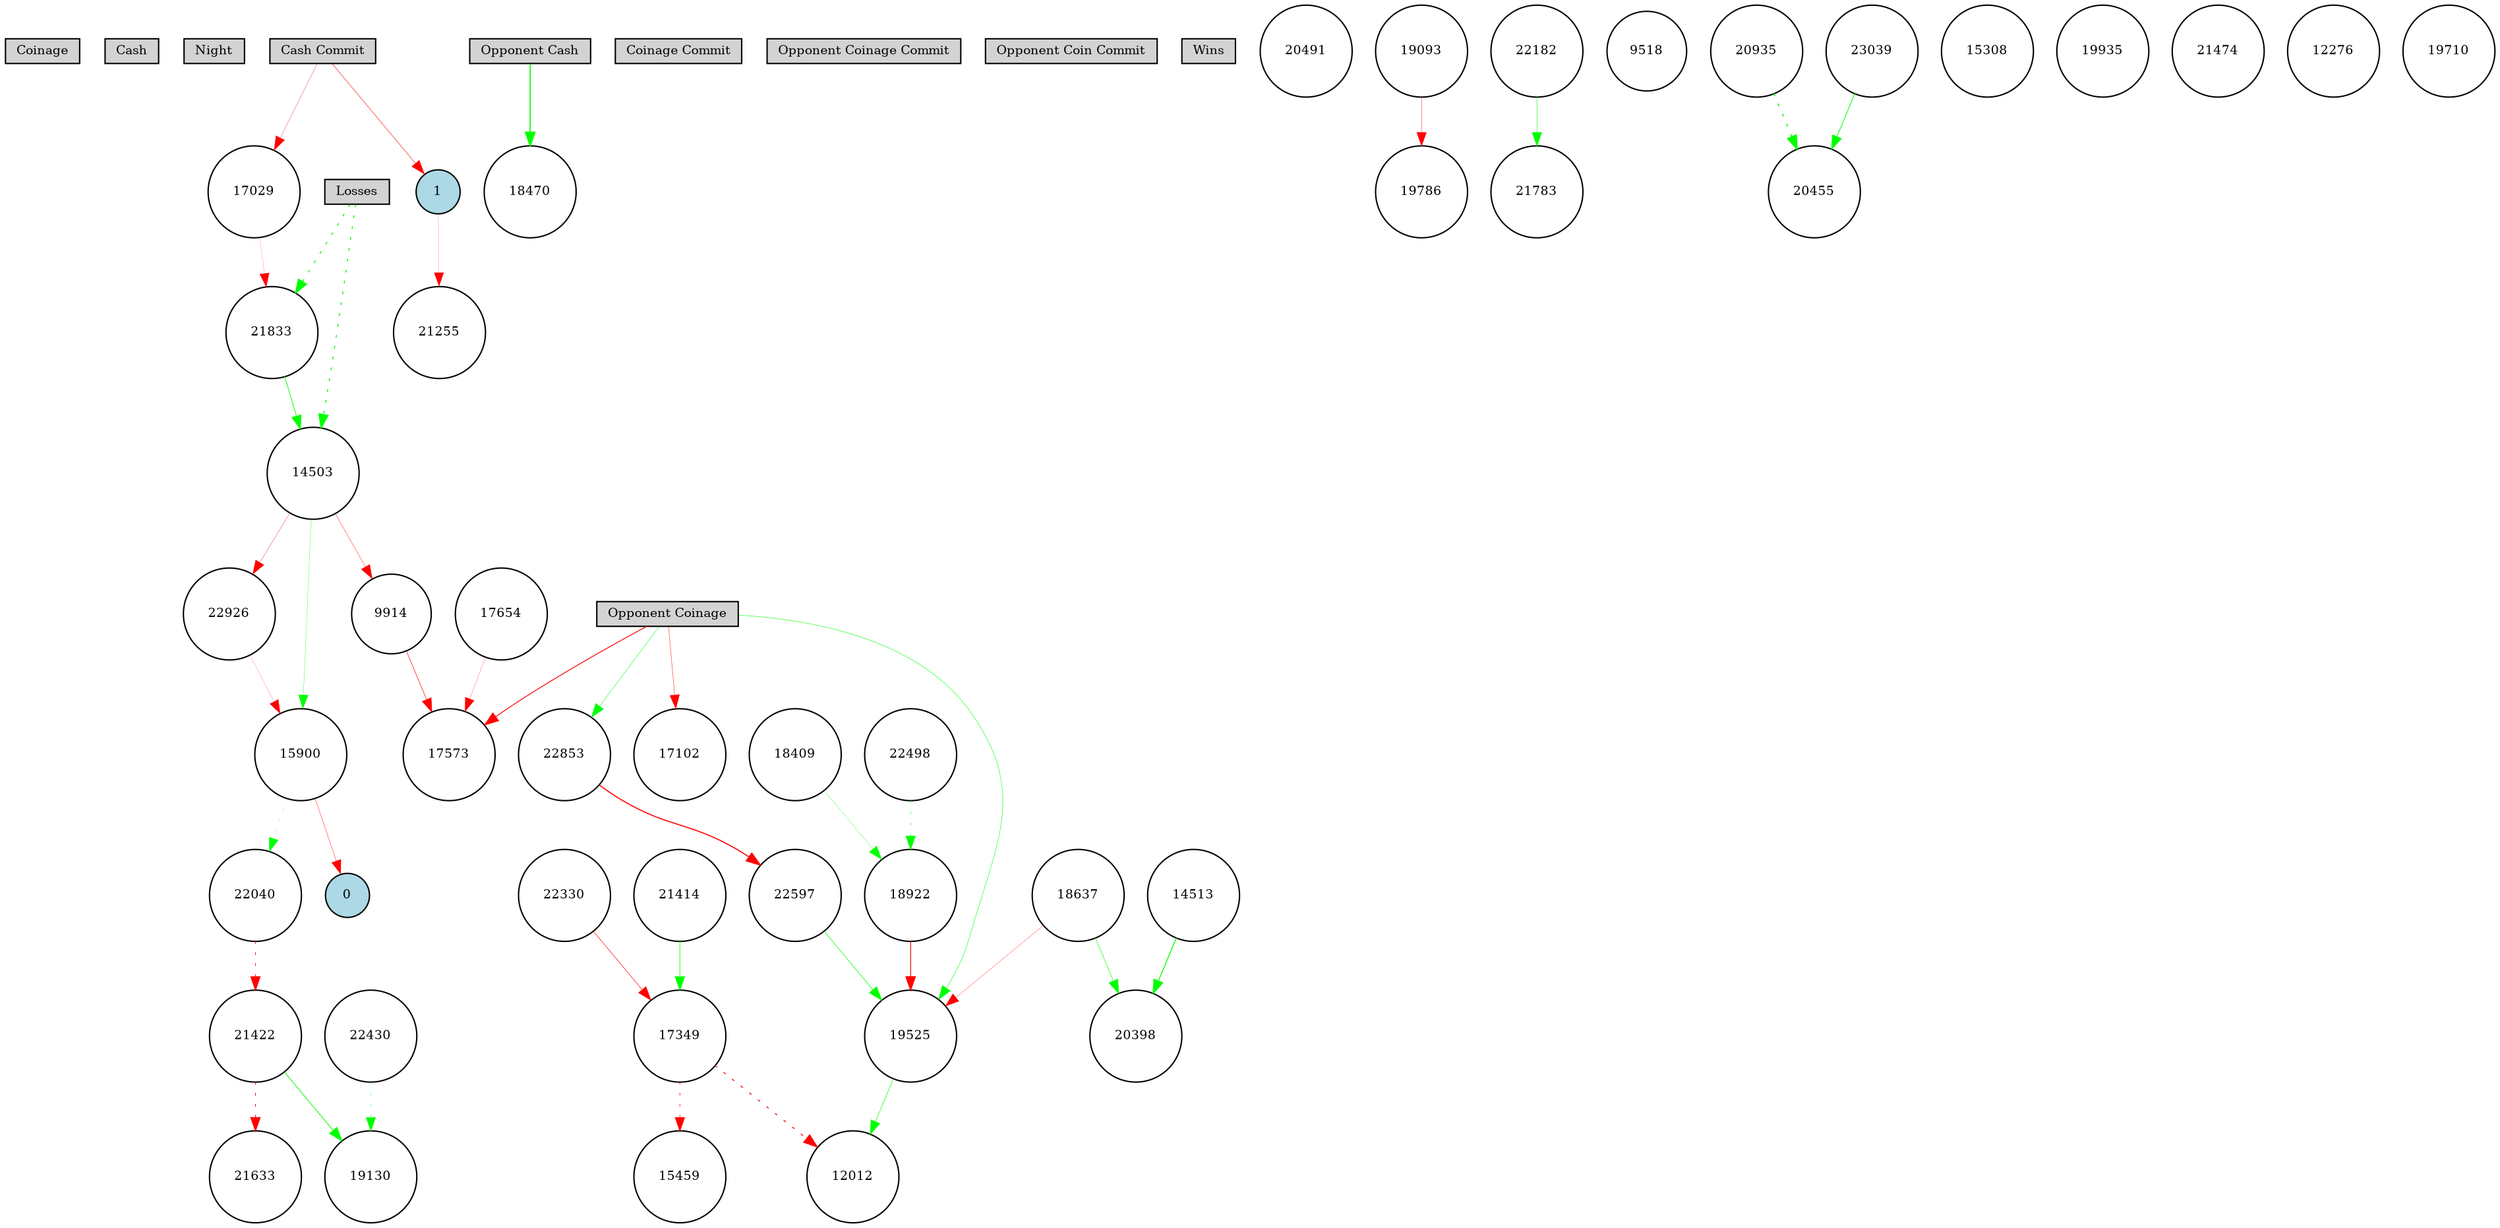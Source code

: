digraph {
	node [fontsize=9 height=0.2 shape=circle width=0.2]
	Coinage [fillcolor=lightgray shape=box style=filled]
	Cash [fillcolor=lightgray shape=box style=filled]
	Night [fillcolor=lightgray shape=box style=filled]
	"Opponent Coinage" [fillcolor=lightgray shape=box style=filled]
	"Opponent Cash" [fillcolor=lightgray shape=box style=filled]
	"Coinage Commit" [fillcolor=lightgray shape=box style=filled]
	"Cash Commit" [fillcolor=lightgray shape=box style=filled]
	"Opponent Coinage Commit" [fillcolor=lightgray shape=box style=filled]
	"Opponent Coin Commit" [fillcolor=lightgray shape=box style=filled]
	Wins [fillcolor=lightgray shape=box style=filled]
	Losses [fillcolor=lightgray shape=box style=filled]
	0 [fillcolor=lightblue style=filled]
	1 [fillcolor=lightblue style=filled]
	21633 [fillcolor=white style=filled]
	17029 [fillcolor=white style=filled]
	21255 [fillcolor=white style=filled]
	20491 [fillcolor=white style=filled]
	22926 [fillcolor=white style=filled]
	19093 [fillcolor=white style=filled]
	21783 [fillcolor=white style=filled]
	22040 [fillcolor=white style=filled]
	15900 [fillcolor=white style=filled]
	22430 [fillcolor=white style=filled]
	17573 [fillcolor=white style=filled]
	18470 [fillcolor=white style=filled]
	14503 [fillcolor=white style=filled]
	21414 [fillcolor=white style=filled]
	22182 [fillcolor=white style=filled]
	9518 [fillcolor=white style=filled]
	20398 [fillcolor=white style=filled]
	21422 [fillcolor=white style=filled]
	14513 [fillcolor=white style=filled]
	9914 [fillcolor=white style=filled]
	19130 [fillcolor=white style=filled]
	22330 [fillcolor=white style=filled]
	17349 [fillcolor=white style=filled]
	19525 [fillcolor=white style=filled]
	20935 [fillcolor=white style=filled]
	22597 [fillcolor=white style=filled]
	21833 [fillcolor=white style=filled]
	19786 [fillcolor=white style=filled]
	22853 [fillcolor=white style=filled]
	15308 [fillcolor=white style=filled]
	18637 [fillcolor=white style=filled]
	17102 [fillcolor=white style=filled]
	19935 [fillcolor=white style=filled]
	21474 [fillcolor=white style=filled]
	15459 [fillcolor=white style=filled]
	22498 [fillcolor=white style=filled]
	20455 [fillcolor=white style=filled]
	18409 [fillcolor=white style=filled]
	18922 [fillcolor=white style=filled]
	12012 [fillcolor=white style=filled]
	12276 [fillcolor=white style=filled]
	17654 [fillcolor=white style=filled]
	19710 [fillcolor=white style=filled]
	23039 [fillcolor=white style=filled]
	"Cash Commit" -> 1 [color=red penwidth=0.3007121009253798 style=solid]
	14503 -> 9914 [color=red penwidth=0.22752174466441866 style=solid]
	14503 -> 15900 [color=green penwidth=0.17917639067179816 style=solid]
	Losses -> 14503 [color=green penwidth=0.6950860107414977 style=dotted]
	18637 -> 19525 [color=red penwidth=0.17160783107577537 style=solid]
	17349 -> 15459 [color=red penwidth=0.3933321459470006 style=dotted]
	18922 -> 19525 [color=red penwidth=0.6052271862930259 style=solid]
	17349 -> 12012 [color=red penwidth=0.6664700057960672 style=dotted]
	14513 -> 20398 [color=green penwidth=0.6422590107655642 style=solid]
	"Opponent Cash" -> 18470 [color=green penwidth=0.8287894300104937 style=solid]
	19525 -> 12012 [color=green penwidth=0.3568612896510901 style=solid]
	20935 -> 20455 [color=green penwidth=0.8033887137540854 style=dotted]
	15900 -> 0 [color=red penwidth=0.23153163678298858 style=solid]
	"Cash Commit" -> 17029 [color=red penwidth=0.19392962484759713 style=solid]
	1 -> 21255 [color=red penwidth=0.10857062645744693 style=solid]
	21414 -> 17349 [color=green penwidth=0.40530241548446155 style=solid]
	Losses -> 21833 [color=green penwidth=0.6700536384139176 style=dotted]
	21833 -> 14503 [color=green penwidth=0.4691288956704356 style=solid]
	15900 -> 22040 [color=green penwidth=0.15830813855691483 style=dotted]
	22040 -> 21422 [color=red penwidth=0.44130956396015397 style=dotted]
	18409 -> 18922 [color=green penwidth=0.167140006634811 style=solid]
	17654 -> 17573 [color=red penwidth=0.14912729726887286 style=solid]
	21422 -> 21633 [color=red penwidth=0.5234141984677408 style=dotted]
	22182 -> 21783 [color=green penwidth=0.29068026307703376 style=solid]
	18637 -> 20398 [color=green penwidth=0.34497163311549095 style=solid]
	22330 -> 17349 [color=red penwidth=0.3400039173645074 style=solid]
	17029 -> 21833 [color=red penwidth=0.10698185621784274 style=solid]
	21422 -> 19130 [color=green penwidth=0.500607841726793 style=solid]
	22430 -> 19130 [color=green penwidth=0.25259010015976546 style=dotted]
	19093 -> 19786 [color=red penwidth=0.21458546740517595 style=solid]
	"Opponent Coinage" -> 17102 [color=red penwidth=0.24533076696980252 style=solid]
	22498 -> 18922 [color=green penwidth=0.3122291410751883 style=dotted]
	"Opponent Coinage" -> 19525 [color=green penwidth=0.2953457525660681 style=solid]
	22597 -> 19525 [color=green penwidth=0.37529370694729625 style=solid]
	9914 -> 17573 [color=red penwidth=0.3548500059495172 style=solid]
	"Opponent Coinage" -> 22853 [color=green penwidth=0.26248562717390306 style=solid]
	22853 -> 22597 [color=red penwidth=0.7863168182050032 style=solid]
	14503 -> 22926 [color=red penwidth=0.1973509268019603 style=solid]
	22926 -> 15900 [color=red penwidth=0.1038580949419285 style=solid]
	23039 -> 20455 [color=green penwidth=0.5002182636578315 style=solid]
	"Opponent Coinage" -> 17573 [color=red penwidth=0.5960481227809133 style=solid]
}
